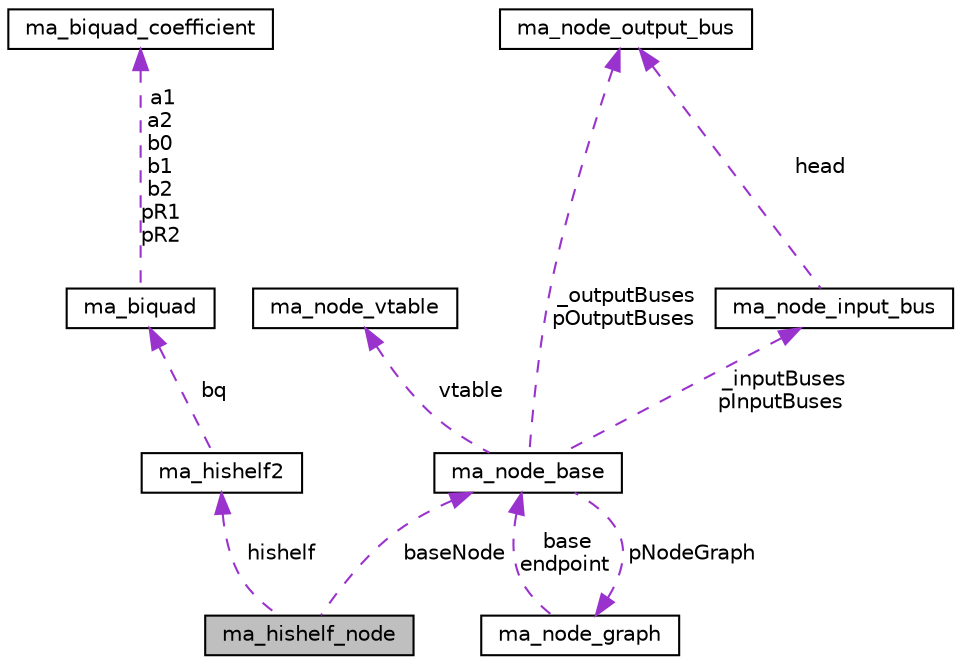 digraph "ma_hishelf_node"
{
 // LATEX_PDF_SIZE
  edge [fontname="Helvetica",fontsize="10",labelfontname="Helvetica",labelfontsize="10"];
  node [fontname="Helvetica",fontsize="10",shape=record];
  Node1 [label="ma_hishelf_node",height=0.2,width=0.4,color="black", fillcolor="grey75", style="filled", fontcolor="black",tooltip=" "];
  Node2 -> Node1 [dir="back",color="darkorchid3",fontsize="10",style="dashed",label=" hishelf" ];
  Node2 [label="ma_hishelf2",height=0.2,width=0.4,color="black", fillcolor="white", style="filled",URL="$structma__hishelf2.html",tooltip=" "];
  Node3 -> Node2 [dir="back",color="darkorchid3",fontsize="10",style="dashed",label=" bq" ];
  Node3 [label="ma_biquad",height=0.2,width=0.4,color="black", fillcolor="white", style="filled",URL="$structma__biquad.html",tooltip=" "];
  Node4 -> Node3 [dir="back",color="darkorchid3",fontsize="10",style="dashed",label=" a1\na2\nb0\nb1\nb2\npR1\npR2" ];
  Node4 [label="ma_biquad_coefficient",height=0.2,width=0.4,color="black", fillcolor="white", style="filled",URL="$unionma__biquad__coefficient.html",tooltip=" "];
  Node5 -> Node1 [dir="back",color="darkorchid3",fontsize="10",style="dashed",label=" baseNode" ];
  Node5 [label="ma_node_base",height=0.2,width=0.4,color="black", fillcolor="white", style="filled",URL="$structma__node__base.html",tooltip=" "];
  Node6 -> Node5 [dir="back",color="darkorchid3",fontsize="10",style="dashed",label=" vtable" ];
  Node6 [label="ma_node_vtable",height=0.2,width=0.4,color="black", fillcolor="white", style="filled",URL="$structma__node__vtable.html",tooltip=" "];
  Node7 -> Node5 [dir="back",color="darkorchid3",fontsize="10",style="dashed",label=" _inputBuses\npInputBuses" ];
  Node7 [label="ma_node_input_bus",height=0.2,width=0.4,color="black", fillcolor="white", style="filled",URL="$structma__node__input__bus.html",tooltip=" "];
  Node8 -> Node7 [dir="back",color="darkorchid3",fontsize="10",style="dashed",label=" head" ];
  Node8 [label="ma_node_output_bus",height=0.2,width=0.4,color="black", fillcolor="white", style="filled",URL="$structma__node__output__bus.html",tooltip=" "];
  Node8 -> Node5 [dir="back",color="darkorchid3",fontsize="10",style="dashed",label=" _outputBuses\npOutputBuses" ];
  Node9 -> Node5 [dir="back",color="darkorchid3",fontsize="10",style="dashed",label=" pNodeGraph" ];
  Node9 [label="ma_node_graph",height=0.2,width=0.4,color="black", fillcolor="white", style="filled",URL="$structma__node__graph.html",tooltip=" "];
  Node5 -> Node9 [dir="back",color="darkorchid3",fontsize="10",style="dashed",label=" base\nendpoint" ];
}
